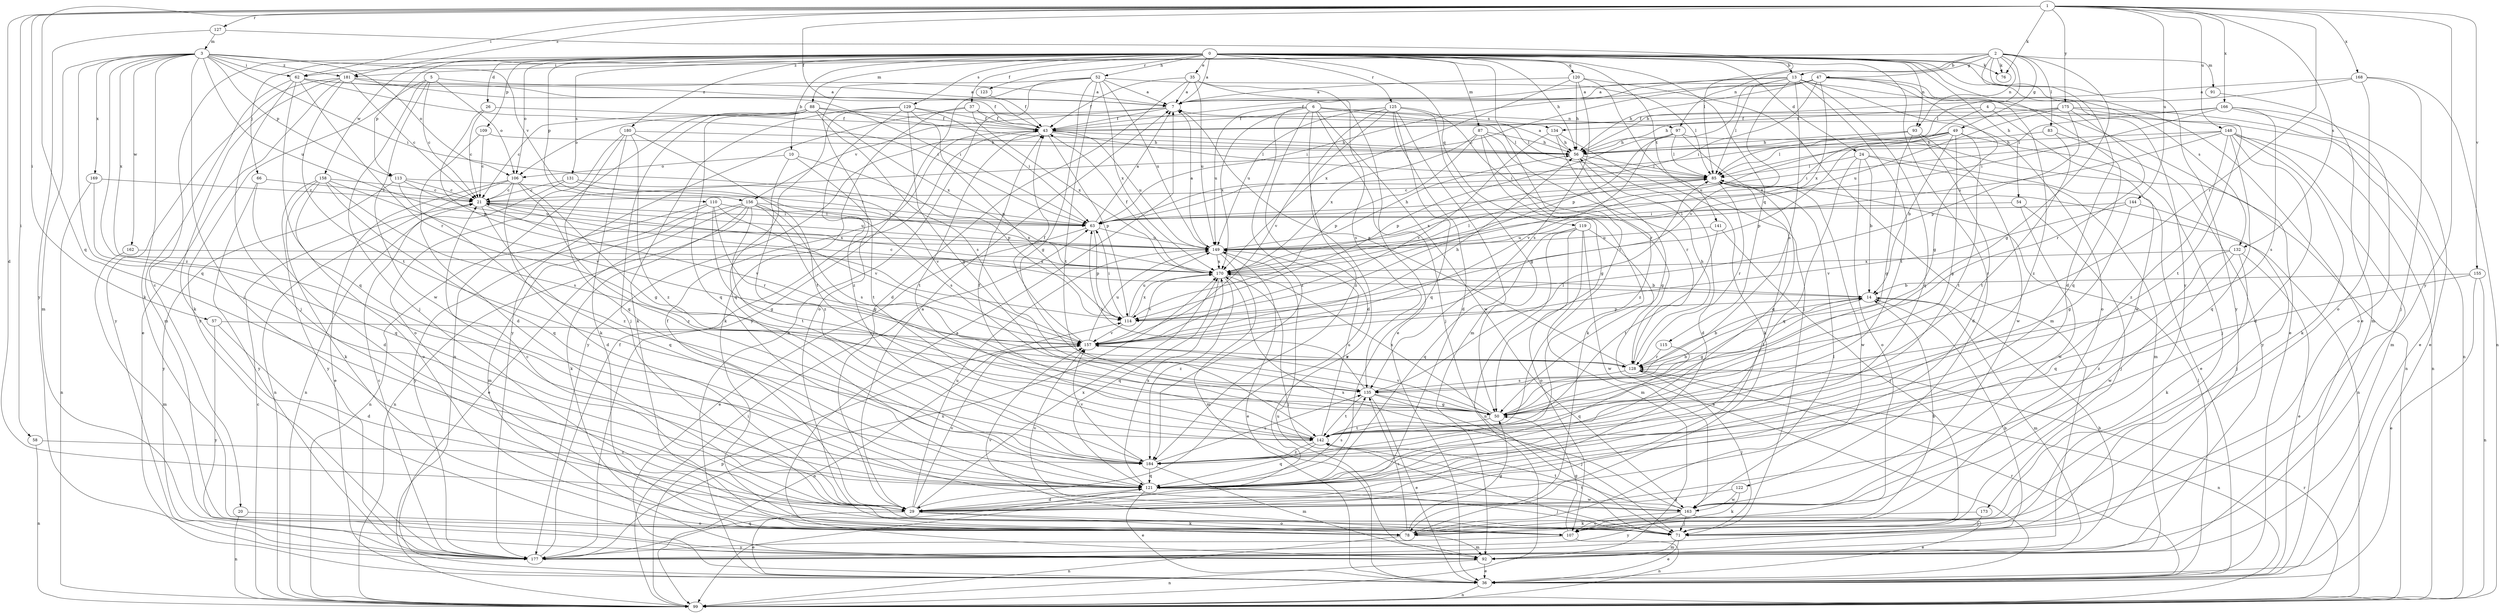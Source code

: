 strict digraph  {
0;
1;
2;
3;
4;
5;
6;
7;
10;
13;
14;
20;
21;
24;
26;
29;
35;
36;
37;
43;
47;
49;
50;
52;
54;
56;
57;
58;
62;
63;
66;
71;
76;
78;
83;
85;
87;
88;
91;
92;
93;
97;
99;
106;
107;
109;
110;
113;
114;
115;
119;
120;
121;
122;
123;
125;
127;
128;
129;
131;
132;
134;
135;
141;
142;
144;
148;
149;
155;
156;
157;
158;
162;
163;
166;
168;
169;
170;
173;
175;
177;
180;
181;
184;
0 -> 7  [label=a];
0 -> 10  [label=b];
0 -> 13  [label=b];
0 -> 20  [label=c];
0 -> 24  [label=d];
0 -> 26  [label=d];
0 -> 35  [label=e];
0 -> 36  [label=e];
0 -> 37  [label=f];
0 -> 52  [label=h];
0 -> 54  [label=h];
0 -> 56  [label=h];
0 -> 66  [label=j];
0 -> 76  [label=k];
0 -> 87  [label=m];
0 -> 88  [label=m];
0 -> 93  [label=n];
0 -> 106  [label=o];
0 -> 109  [label=p];
0 -> 110  [label=p];
0 -> 113  [label=p];
0 -> 115  [label=q];
0 -> 119  [label=q];
0 -> 120  [label=q];
0 -> 122  [label=r];
0 -> 123  [label=r];
0 -> 125  [label=r];
0 -> 129  [label=s];
0 -> 131  [label=s];
0 -> 132  [label=s];
0 -> 141  [label=t];
0 -> 142  [label=t];
0 -> 158  [label=w];
0 -> 173  [label=y];
0 -> 180  [label=z];
1 -> 29  [label=d];
1 -> 43  [label=f];
1 -> 57  [label=i];
1 -> 58  [label=i];
1 -> 62  [label=i];
1 -> 76  [label=k];
1 -> 121  [label=q];
1 -> 127  [label=r];
1 -> 128  [label=r];
1 -> 132  [label=s];
1 -> 144  [label=u];
1 -> 148  [label=u];
1 -> 155  [label=v];
1 -> 166  [label=x];
1 -> 168  [label=x];
1 -> 175  [label=y];
1 -> 177  [label=y];
1 -> 181  [label=z];
2 -> 13  [label=b];
2 -> 29  [label=d];
2 -> 47  [label=g];
2 -> 49  [label=g];
2 -> 50  [label=g];
2 -> 62  [label=i];
2 -> 76  [label=k];
2 -> 83  [label=l];
2 -> 85  [label=l];
2 -> 91  [label=m];
2 -> 93  [label=n];
2 -> 97  [label=n];
2 -> 177  [label=y];
2 -> 181  [label=z];
3 -> 62  [label=i];
3 -> 63  [label=i];
3 -> 71  [label=j];
3 -> 78  [label=k];
3 -> 92  [label=m];
3 -> 106  [label=o];
3 -> 113  [label=p];
3 -> 121  [label=q];
3 -> 149  [label=u];
3 -> 156  [label=v];
3 -> 162  [label=w];
3 -> 169  [label=x];
3 -> 170  [label=x];
3 -> 181  [label=z];
3 -> 184  [label=z];
4 -> 36  [label=e];
4 -> 134  [label=s];
4 -> 163  [label=w];
4 -> 170  [label=x];
5 -> 7  [label=a];
5 -> 21  [label=c];
5 -> 71  [label=j];
5 -> 106  [label=o];
5 -> 163  [label=w];
5 -> 177  [label=y];
6 -> 29  [label=d];
6 -> 71  [label=j];
6 -> 85  [label=l];
6 -> 97  [label=n];
6 -> 99  [label=n];
6 -> 134  [label=s];
6 -> 149  [label=u];
6 -> 163  [label=w];
6 -> 170  [label=x];
6 -> 184  [label=z];
7 -> 43  [label=f];
7 -> 106  [label=o];
7 -> 156  [label=v];
10 -> 106  [label=o];
10 -> 114  [label=p];
10 -> 142  [label=t];
10 -> 184  [label=z];
13 -> 7  [label=a];
13 -> 36  [label=e];
13 -> 63  [label=i];
13 -> 85  [label=l];
13 -> 107  [label=o];
13 -> 114  [label=p];
13 -> 121  [label=q];
13 -> 135  [label=s];
13 -> 142  [label=t];
13 -> 157  [label=v];
14 -> 21  [label=c];
14 -> 50  [label=g];
14 -> 92  [label=m];
14 -> 114  [label=p];
20 -> 99  [label=n];
20 -> 107  [label=o];
21 -> 63  [label=i];
21 -> 121  [label=q];
21 -> 149  [label=u];
21 -> 157  [label=v];
21 -> 170  [label=x];
24 -> 14  [label=b];
24 -> 36  [label=e];
24 -> 85  [label=l];
24 -> 92  [label=m];
24 -> 107  [label=o];
24 -> 121  [label=q];
26 -> 21  [label=c];
26 -> 43  [label=f];
26 -> 114  [label=p];
29 -> 7  [label=a];
29 -> 21  [label=c];
29 -> 36  [label=e];
29 -> 43  [label=f];
29 -> 78  [label=k];
29 -> 85  [label=l];
29 -> 107  [label=o];
29 -> 149  [label=u];
29 -> 157  [label=v];
29 -> 170  [label=x];
35 -> 7  [label=a];
35 -> 29  [label=d];
35 -> 36  [label=e];
35 -> 43  [label=f];
35 -> 135  [label=s];
35 -> 149  [label=u];
36 -> 85  [label=l];
36 -> 99  [label=n];
36 -> 128  [label=r];
36 -> 149  [label=u];
37 -> 43  [label=f];
37 -> 78  [label=k];
37 -> 85  [label=l];
37 -> 170  [label=x];
37 -> 177  [label=y];
43 -> 56  [label=h];
43 -> 85  [label=l];
43 -> 114  [label=p];
43 -> 142  [label=t];
43 -> 149  [label=u];
43 -> 177  [label=y];
47 -> 7  [label=a];
47 -> 21  [label=c];
47 -> 43  [label=f];
47 -> 50  [label=g];
47 -> 56  [label=h];
47 -> 63  [label=i];
47 -> 121  [label=q];
47 -> 170  [label=x];
47 -> 184  [label=z];
49 -> 14  [label=b];
49 -> 50  [label=g];
49 -> 56  [label=h];
49 -> 71  [label=j];
49 -> 85  [label=l];
49 -> 114  [label=p];
49 -> 142  [label=t];
49 -> 149  [label=u];
50 -> 14  [label=b];
50 -> 142  [label=t];
50 -> 157  [label=v];
50 -> 170  [label=x];
52 -> 7  [label=a];
52 -> 36  [label=e];
52 -> 50  [label=g];
52 -> 85  [label=l];
52 -> 107  [label=o];
52 -> 142  [label=t];
52 -> 149  [label=u];
52 -> 170  [label=x];
52 -> 177  [label=y];
54 -> 63  [label=i];
54 -> 71  [label=j];
54 -> 163  [label=w];
56 -> 7  [label=a];
56 -> 29  [label=d];
56 -> 50  [label=g];
56 -> 85  [label=l];
57 -> 29  [label=d];
57 -> 157  [label=v];
57 -> 177  [label=y];
58 -> 99  [label=n];
58 -> 184  [label=z];
62 -> 7  [label=a];
62 -> 43  [label=f];
62 -> 63  [label=i];
62 -> 71  [label=j];
62 -> 92  [label=m];
62 -> 121  [label=q];
62 -> 128  [label=r];
63 -> 7  [label=a];
63 -> 36  [label=e];
63 -> 114  [label=p];
63 -> 149  [label=u];
66 -> 21  [label=c];
66 -> 29  [label=d];
66 -> 177  [label=y];
71 -> 36  [label=e];
71 -> 92  [label=m];
71 -> 142  [label=t];
78 -> 50  [label=g];
78 -> 85  [label=l];
78 -> 92  [label=m];
78 -> 99  [label=n];
78 -> 135  [label=s];
83 -> 56  [label=h];
83 -> 142  [label=t];
83 -> 177  [label=y];
85 -> 21  [label=c];
85 -> 99  [label=n];
85 -> 128  [label=r];
85 -> 163  [label=w];
85 -> 170  [label=x];
87 -> 50  [label=g];
87 -> 56  [label=h];
87 -> 78  [label=k];
87 -> 114  [label=p];
87 -> 128  [label=r];
87 -> 170  [label=x];
88 -> 21  [label=c];
88 -> 43  [label=f];
88 -> 56  [label=h];
88 -> 71  [label=j];
88 -> 99  [label=n];
88 -> 121  [label=q];
88 -> 135  [label=s];
88 -> 170  [label=x];
91 -> 92  [label=m];
92 -> 7  [label=a];
92 -> 14  [label=b];
92 -> 36  [label=e];
92 -> 99  [label=n];
93 -> 29  [label=d];
93 -> 50  [label=g];
93 -> 56  [label=h];
93 -> 63  [label=i];
93 -> 163  [label=w];
97 -> 56  [label=h];
97 -> 85  [label=l];
97 -> 99  [label=n];
97 -> 114  [label=p];
97 -> 121  [label=q];
97 -> 157  [label=v];
99 -> 21  [label=c];
99 -> 63  [label=i];
99 -> 114  [label=p];
99 -> 128  [label=r];
106 -> 21  [label=c];
106 -> 29  [label=d];
106 -> 36  [label=e];
106 -> 50  [label=g];
106 -> 99  [label=n];
106 -> 184  [label=z];
107 -> 14  [label=b];
107 -> 50  [label=g];
107 -> 99  [label=n];
107 -> 157  [label=v];
107 -> 177  [label=y];
109 -> 21  [label=c];
109 -> 29  [label=d];
109 -> 56  [label=h];
110 -> 50  [label=g];
110 -> 63  [label=i];
110 -> 99  [label=n];
110 -> 128  [label=r];
110 -> 157  [label=v];
110 -> 177  [label=y];
113 -> 21  [label=c];
113 -> 63  [label=i];
113 -> 149  [label=u];
113 -> 177  [label=y];
113 -> 184  [label=z];
114 -> 63  [label=i];
114 -> 149  [label=u];
114 -> 157  [label=v];
114 -> 170  [label=x];
115 -> 121  [label=q];
115 -> 128  [label=r];
119 -> 36  [label=e];
119 -> 92  [label=m];
119 -> 99  [label=n];
119 -> 107  [label=o];
119 -> 121  [label=q];
119 -> 149  [label=u];
119 -> 163  [label=w];
120 -> 7  [label=a];
120 -> 56  [label=h];
120 -> 71  [label=j];
120 -> 92  [label=m];
120 -> 135  [label=s];
120 -> 170  [label=x];
121 -> 29  [label=d];
121 -> 36  [label=e];
121 -> 71  [label=j];
121 -> 135  [label=s];
121 -> 163  [label=w];
121 -> 170  [label=x];
122 -> 29  [label=d];
122 -> 78  [label=k];
122 -> 163  [label=w];
123 -> 43  [label=f];
125 -> 29  [label=d];
125 -> 43  [label=f];
125 -> 50  [label=g];
125 -> 92  [label=m];
125 -> 121  [label=q];
125 -> 128  [label=r];
125 -> 149  [label=u];
125 -> 157  [label=v];
125 -> 184  [label=z];
127 -> 85  [label=l];
127 -> 177  [label=y];
127 -> 3  [label=m];
128 -> 7  [label=a];
128 -> 14  [label=b];
128 -> 56  [label=h];
128 -> 71  [label=j];
128 -> 99  [label=n];
128 -> 135  [label=s];
129 -> 43  [label=f];
129 -> 50  [label=g];
129 -> 63  [label=i];
129 -> 78  [label=k];
129 -> 114  [label=p];
129 -> 121  [label=q];
129 -> 184  [label=z];
131 -> 21  [label=c];
131 -> 99  [label=n];
131 -> 135  [label=s];
131 -> 157  [label=v];
132 -> 36  [label=e];
132 -> 78  [label=k];
132 -> 121  [label=q];
132 -> 163  [label=w];
132 -> 170  [label=x];
134 -> 56  [label=h];
134 -> 78  [label=k];
134 -> 157  [label=v];
134 -> 184  [label=z];
135 -> 36  [label=e];
135 -> 50  [label=g];
135 -> 63  [label=i];
135 -> 71  [label=j];
135 -> 85  [label=l];
135 -> 142  [label=t];
141 -> 71  [label=j];
141 -> 142  [label=t];
141 -> 149  [label=u];
142 -> 43  [label=f];
142 -> 121  [label=q];
142 -> 149  [label=u];
142 -> 184  [label=z];
144 -> 50  [label=g];
144 -> 63  [label=i];
144 -> 71  [label=j];
144 -> 157  [label=v];
148 -> 29  [label=d];
148 -> 56  [label=h];
148 -> 63  [label=i];
148 -> 78  [label=k];
148 -> 92  [label=m];
148 -> 99  [label=n];
148 -> 121  [label=q];
148 -> 149  [label=u];
148 -> 184  [label=z];
149 -> 7  [label=a];
149 -> 36  [label=e];
149 -> 56  [label=h];
149 -> 92  [label=m];
149 -> 170  [label=x];
155 -> 14  [label=b];
155 -> 36  [label=e];
155 -> 99  [label=n];
155 -> 184  [label=z];
156 -> 36  [label=e];
156 -> 50  [label=g];
156 -> 63  [label=i];
156 -> 78  [label=k];
156 -> 92  [label=m];
156 -> 99  [label=n];
156 -> 135  [label=s];
156 -> 142  [label=t];
156 -> 170  [label=x];
157 -> 43  [label=f];
157 -> 56  [label=h];
157 -> 99  [label=n];
157 -> 128  [label=r];
157 -> 149  [label=u];
158 -> 21  [label=c];
158 -> 78  [label=k];
158 -> 107  [label=o];
158 -> 121  [label=q];
158 -> 135  [label=s];
158 -> 157  [label=v];
158 -> 177  [label=y];
162 -> 92  [label=m];
162 -> 170  [label=x];
163 -> 36  [label=e];
163 -> 71  [label=j];
163 -> 107  [label=o];
163 -> 142  [label=t];
163 -> 157  [label=v];
163 -> 170  [label=x];
163 -> 177  [label=y];
166 -> 36  [label=e];
166 -> 43  [label=f];
166 -> 63  [label=i];
166 -> 85  [label=l];
166 -> 107  [label=o];
166 -> 135  [label=s];
168 -> 7  [label=a];
168 -> 56  [label=h];
168 -> 71  [label=j];
168 -> 99  [label=n];
168 -> 107  [label=o];
169 -> 21  [label=c];
169 -> 99  [label=n];
169 -> 121  [label=q];
170 -> 14  [label=b];
170 -> 43  [label=f];
170 -> 71  [label=j];
170 -> 85  [label=l];
170 -> 121  [label=q];
170 -> 157  [label=v];
170 -> 184  [label=z];
173 -> 71  [label=j];
173 -> 78  [label=k];
175 -> 43  [label=f];
175 -> 56  [label=h];
175 -> 99  [label=n];
175 -> 114  [label=p];
175 -> 128  [label=r];
175 -> 142  [label=t];
175 -> 149  [label=u];
177 -> 14  [label=b];
177 -> 21  [label=c];
177 -> 43  [label=f];
177 -> 121  [label=q];
177 -> 170  [label=x];
180 -> 56  [label=h];
180 -> 78  [label=k];
180 -> 107  [label=o];
180 -> 121  [label=q];
180 -> 142  [label=t];
180 -> 184  [label=z];
181 -> 7  [label=a];
181 -> 21  [label=c];
181 -> 36  [label=e];
181 -> 63  [label=i];
181 -> 78  [label=k];
181 -> 142  [label=t];
181 -> 177  [label=y];
184 -> 92  [label=m];
184 -> 121  [label=q];
184 -> 135  [label=s];
184 -> 157  [label=v];
}
